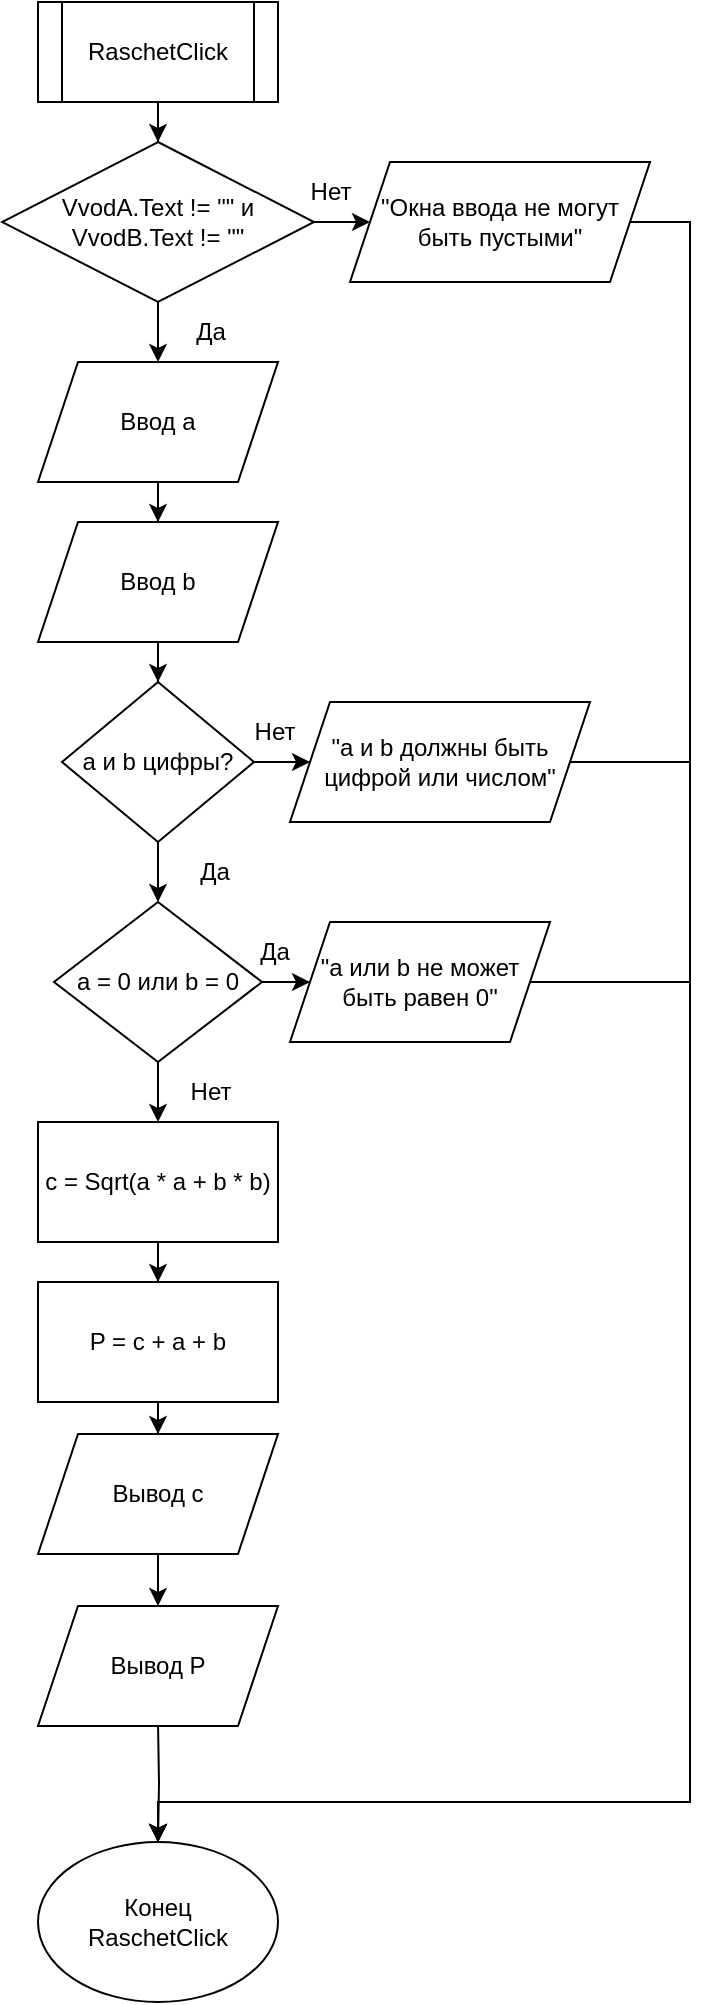 <mxfile version="22.1.2" type="device">
  <diagram id="C5RBs43oDa-KdzZeNtuy" name="Page-1">
    <mxGraphModel dx="712" dy="835" grid="0" gridSize="10" guides="1" tooltips="1" connect="1" arrows="1" fold="1" page="1" pageScale="1" pageWidth="827" pageHeight="1169" background="none" math="0" shadow="0">
      <root>
        <mxCell id="WIyWlLk6GJQsqaUBKTNV-0" />
        <mxCell id="WIyWlLk6GJQsqaUBKTNV-1" parent="WIyWlLk6GJQsqaUBKTNV-0" />
        <mxCell id="dsJjL89fr_DEks6VJugt-4" value="" style="edgeStyle=orthogonalEdgeStyle;rounded=0;orthogonalLoop=1;jettySize=auto;html=1;labelBackgroundColor=none;fontColor=default;" parent="WIyWlLk6GJQsqaUBKTNV-1" source="0hE_sN3JgscIVq8kgt5x-2" target="dsJjL89fr_DEks6VJugt-3" edge="1">
          <mxGeometry relative="1" as="geometry" />
        </mxCell>
        <mxCell id="0hE_sN3JgscIVq8kgt5x-2" value="RaschetClick" style="shape=process;whiteSpace=wrap;html=1;backgroundOutline=1;labelBackgroundColor=none;" parent="WIyWlLk6GJQsqaUBKTNV-1" vertex="1">
          <mxGeometry x="354" y="40" width="120" height="50" as="geometry" />
        </mxCell>
        <mxCell id="dsJjL89fr_DEks6VJugt-7" value="" style="edgeStyle=orthogonalEdgeStyle;rounded=0;orthogonalLoop=1;jettySize=auto;html=1;labelBackgroundColor=none;fontColor=default;" parent="WIyWlLk6GJQsqaUBKTNV-1" source="dsJjL89fr_DEks6VJugt-3" target="dsJjL89fr_DEks6VJugt-6" edge="1">
          <mxGeometry relative="1" as="geometry" />
        </mxCell>
        <mxCell id="dsJjL89fr_DEks6VJugt-41" value="" style="edgeStyle=orthogonalEdgeStyle;rounded=0;orthogonalLoop=1;jettySize=auto;html=1;labelBackgroundColor=none;fontColor=default;" parent="WIyWlLk6GJQsqaUBKTNV-1" source="dsJjL89fr_DEks6VJugt-3" target="dsJjL89fr_DEks6VJugt-40" edge="1">
          <mxGeometry relative="1" as="geometry" />
        </mxCell>
        <mxCell id="dsJjL89fr_DEks6VJugt-3" value="VvodA.Text != &quot;&quot; и VvodB.Text != &quot;&quot;" style="rhombus;whiteSpace=wrap;html=1;labelBackgroundColor=none;" parent="WIyWlLk6GJQsqaUBKTNV-1" vertex="1">
          <mxGeometry x="336" y="110" width="156" height="80" as="geometry" />
        </mxCell>
        <mxCell id="dsJjL89fr_DEks6VJugt-5" value="Да" style="text;html=1;align=center;verticalAlign=middle;resizable=0;points=[];autosize=1;strokeColor=none;fillColor=none;labelBackgroundColor=none;" parent="WIyWlLk6GJQsqaUBKTNV-1" vertex="1">
          <mxGeometry x="420" y="190" width="40" height="30" as="geometry" />
        </mxCell>
        <mxCell id="dsJjL89fr_DEks6VJugt-9" value="" style="edgeStyle=orthogonalEdgeStyle;rounded=0;orthogonalLoop=1;jettySize=auto;html=1;labelBackgroundColor=none;fontColor=default;" parent="WIyWlLk6GJQsqaUBKTNV-1" source="dsJjL89fr_DEks6VJugt-6" target="dsJjL89fr_DEks6VJugt-8" edge="1">
          <mxGeometry relative="1" as="geometry" />
        </mxCell>
        <mxCell id="dsJjL89fr_DEks6VJugt-6" value="Ввод a" style="shape=parallelogram;perimeter=parallelogramPerimeter;whiteSpace=wrap;html=1;fixedSize=1;labelBackgroundColor=none;" parent="WIyWlLk6GJQsqaUBKTNV-1" vertex="1">
          <mxGeometry x="354" y="220" width="120" height="60" as="geometry" />
        </mxCell>
        <mxCell id="dsJjL89fr_DEks6VJugt-15" value="" style="edgeStyle=orthogonalEdgeStyle;rounded=0;orthogonalLoop=1;jettySize=auto;html=1;labelBackgroundColor=none;fontColor=default;" parent="WIyWlLk6GJQsqaUBKTNV-1" source="dsJjL89fr_DEks6VJugt-8" target="dsJjL89fr_DEks6VJugt-14" edge="1">
          <mxGeometry relative="1" as="geometry" />
        </mxCell>
        <mxCell id="dsJjL89fr_DEks6VJugt-8" value="Ввод b" style="shape=parallelogram;perimeter=parallelogramPerimeter;whiteSpace=wrap;html=1;fixedSize=1;labelBackgroundColor=none;" parent="WIyWlLk6GJQsqaUBKTNV-1" vertex="1">
          <mxGeometry x="354" y="300" width="120" height="60" as="geometry" />
        </mxCell>
        <mxCell id="dsJjL89fr_DEks6VJugt-19" value="" style="edgeStyle=orthogonalEdgeStyle;rounded=0;orthogonalLoop=1;jettySize=auto;html=1;labelBackgroundColor=none;fontColor=default;" parent="WIyWlLk6GJQsqaUBKTNV-1" source="dsJjL89fr_DEks6VJugt-14" target="dsJjL89fr_DEks6VJugt-18" edge="1">
          <mxGeometry relative="1" as="geometry" />
        </mxCell>
        <mxCell id="dsJjL89fr_DEks6VJugt-44" value="" style="edgeStyle=orthogonalEdgeStyle;rounded=0;orthogonalLoop=1;jettySize=auto;html=1;labelBackgroundColor=none;fontColor=default;" parent="WIyWlLk6GJQsqaUBKTNV-1" source="dsJjL89fr_DEks6VJugt-14" target="dsJjL89fr_DEks6VJugt-43" edge="1">
          <mxGeometry relative="1" as="geometry" />
        </mxCell>
        <mxCell id="dsJjL89fr_DEks6VJugt-14" value="a и b цифры?" style="rhombus;whiteSpace=wrap;html=1;labelBackgroundColor=none;" parent="WIyWlLk6GJQsqaUBKTNV-1" vertex="1">
          <mxGeometry x="366" y="380" width="96" height="80" as="geometry" />
        </mxCell>
        <mxCell id="dsJjL89fr_DEks6VJugt-16" value="Да" style="text;html=1;align=center;verticalAlign=middle;resizable=0;points=[];autosize=1;strokeColor=none;fillColor=none;labelBackgroundColor=none;" parent="WIyWlLk6GJQsqaUBKTNV-1" vertex="1">
          <mxGeometry x="422" y="460" width="40" height="30" as="geometry" />
        </mxCell>
        <mxCell id="dsJjL89fr_DEks6VJugt-29" value="" style="edgeStyle=orthogonalEdgeStyle;rounded=0;orthogonalLoop=1;jettySize=auto;html=1;labelBackgroundColor=none;fontColor=default;" parent="WIyWlLk6GJQsqaUBKTNV-1" source="dsJjL89fr_DEks6VJugt-18" target="dsJjL89fr_DEks6VJugt-28" edge="1">
          <mxGeometry relative="1" as="geometry" />
        </mxCell>
        <mxCell id="dsJjL89fr_DEks6VJugt-49" value="" style="edgeStyle=orthogonalEdgeStyle;rounded=0;orthogonalLoop=1;jettySize=auto;html=1;labelBackgroundColor=none;fontColor=default;" parent="WIyWlLk6GJQsqaUBKTNV-1" source="dsJjL89fr_DEks6VJugt-18" target="dsJjL89fr_DEks6VJugt-48" edge="1">
          <mxGeometry relative="1" as="geometry" />
        </mxCell>
        <mxCell id="dsJjL89fr_DEks6VJugt-18" value="a = 0 или b = 0" style="rhombus;whiteSpace=wrap;html=1;labelBackgroundColor=none;" parent="WIyWlLk6GJQsqaUBKTNV-1" vertex="1">
          <mxGeometry x="362" y="490" width="104" height="80" as="geometry" />
        </mxCell>
        <mxCell id="dsJjL89fr_DEks6VJugt-20" value="Да" style="text;html=1;align=center;verticalAlign=middle;resizable=0;points=[];autosize=1;strokeColor=none;fillColor=none;labelBackgroundColor=none;" parent="WIyWlLk6GJQsqaUBKTNV-1" vertex="1">
          <mxGeometry x="452" y="500" width="40" height="30" as="geometry" />
        </mxCell>
        <mxCell id="dsJjL89fr_DEks6VJugt-21" value="Нет" style="text;html=1;align=center;verticalAlign=middle;resizable=0;points=[];autosize=1;strokeColor=none;fillColor=none;labelBackgroundColor=none;" parent="WIyWlLk6GJQsqaUBKTNV-1" vertex="1">
          <mxGeometry x="420" y="570" width="40" height="30" as="geometry" />
        </mxCell>
        <mxCell id="dsJjL89fr_DEks6VJugt-31" value="" style="edgeStyle=orthogonalEdgeStyle;rounded=0;orthogonalLoop=1;jettySize=auto;html=1;labelBackgroundColor=none;fontColor=default;" parent="WIyWlLk6GJQsqaUBKTNV-1" source="dsJjL89fr_DEks6VJugt-28" target="dsJjL89fr_DEks6VJugt-30" edge="1">
          <mxGeometry relative="1" as="geometry" />
        </mxCell>
        <mxCell id="dsJjL89fr_DEks6VJugt-28" value="с = Sqrt(a * a + b * b)" style="whiteSpace=wrap;html=1;labelBackgroundColor=none;" parent="WIyWlLk6GJQsqaUBKTNV-1" vertex="1">
          <mxGeometry x="354" y="600" width="120" height="60" as="geometry" />
        </mxCell>
        <mxCell id="6HVt7wXwkEtqmT_GjAGg-3" value="" style="edgeStyle=orthogonalEdgeStyle;rounded=0;orthogonalLoop=1;jettySize=auto;html=1;" parent="WIyWlLk6GJQsqaUBKTNV-1" source="dsJjL89fr_DEks6VJugt-30" target="6HVt7wXwkEtqmT_GjAGg-2" edge="1">
          <mxGeometry relative="1" as="geometry" />
        </mxCell>
        <mxCell id="dsJjL89fr_DEks6VJugt-30" value="P = c + a + b" style="whiteSpace=wrap;html=1;labelBackgroundColor=none;" parent="WIyWlLk6GJQsqaUBKTNV-1" vertex="1">
          <mxGeometry x="354" y="680" width="120" height="60" as="geometry" />
        </mxCell>
        <mxCell id="dsJjL89fr_DEks6VJugt-39" style="edgeStyle=orthogonalEdgeStyle;rounded=0;orthogonalLoop=1;jettySize=auto;html=1;entryX=0.5;entryY=0;entryDx=0;entryDy=0;labelBackgroundColor=none;fontColor=default;" parent="WIyWlLk6GJQsqaUBKTNV-1" target="dsJjL89fr_DEks6VJugt-38" edge="1">
          <mxGeometry relative="1" as="geometry">
            <mxPoint x="414" y="900" as="sourcePoint" />
          </mxGeometry>
        </mxCell>
        <mxCell id="dsJjL89fr_DEks6VJugt-38" value="Конец&lt;br&gt;RaschetClick" style="ellipse;whiteSpace=wrap;html=1;labelBackgroundColor=none;" parent="WIyWlLk6GJQsqaUBKTNV-1" vertex="1">
          <mxGeometry x="354" y="960" width="120" height="80" as="geometry" />
        </mxCell>
        <mxCell id="dsJjL89fr_DEks6VJugt-50" style="edgeStyle=orthogonalEdgeStyle;rounded=0;orthogonalLoop=1;jettySize=auto;html=1;entryX=0.5;entryY=0;entryDx=0;entryDy=0;exitX=1;exitY=0.5;exitDx=0;exitDy=0;labelBackgroundColor=none;fontColor=default;" parent="WIyWlLk6GJQsqaUBKTNV-1" source="dsJjL89fr_DEks6VJugt-40" target="dsJjL89fr_DEks6VJugt-38" edge="1">
          <mxGeometry relative="1" as="geometry">
            <Array as="points">
              <mxPoint x="680" y="150" />
              <mxPoint x="680" y="940" />
              <mxPoint x="414" y="940" />
            </Array>
          </mxGeometry>
        </mxCell>
        <mxCell id="dsJjL89fr_DEks6VJugt-40" value="&quot;Окна ввода не могут быть пустыми&quot;" style="shape=parallelogram;perimeter=parallelogramPerimeter;whiteSpace=wrap;html=1;fixedSize=1;labelBackgroundColor=none;" parent="WIyWlLk6GJQsqaUBKTNV-1" vertex="1">
          <mxGeometry x="510" y="120" width="150" height="60" as="geometry" />
        </mxCell>
        <mxCell id="dsJjL89fr_DEks6VJugt-42" value="Нет" style="text;html=1;align=center;verticalAlign=middle;resizable=0;points=[];autosize=1;strokeColor=none;fillColor=none;labelBackgroundColor=none;" parent="WIyWlLk6GJQsqaUBKTNV-1" vertex="1">
          <mxGeometry x="480" y="120" width="40" height="30" as="geometry" />
        </mxCell>
        <mxCell id="dsJjL89fr_DEks6VJugt-51" style="edgeStyle=orthogonalEdgeStyle;rounded=0;orthogonalLoop=1;jettySize=auto;html=1;entryX=0.5;entryY=0;entryDx=0;entryDy=0;exitX=1;exitY=0.5;exitDx=0;exitDy=0;labelBackgroundColor=none;fontColor=default;" parent="WIyWlLk6GJQsqaUBKTNV-1" source="dsJjL89fr_DEks6VJugt-43" target="dsJjL89fr_DEks6VJugt-38" edge="1">
          <mxGeometry relative="1" as="geometry">
            <Array as="points">
              <mxPoint x="680" y="420" />
              <mxPoint x="680" y="940" />
              <mxPoint x="414" y="940" />
            </Array>
          </mxGeometry>
        </mxCell>
        <mxCell id="dsJjL89fr_DEks6VJugt-43" value="&quot;a и b должны быть цифрой или числом&quot;" style="shape=parallelogram;perimeter=parallelogramPerimeter;whiteSpace=wrap;html=1;fixedSize=1;labelBackgroundColor=none;" parent="WIyWlLk6GJQsqaUBKTNV-1" vertex="1">
          <mxGeometry x="480" y="390" width="150" height="60" as="geometry" />
        </mxCell>
        <mxCell id="dsJjL89fr_DEks6VJugt-45" value="Нет" style="text;html=1;align=center;verticalAlign=middle;resizable=0;points=[];autosize=1;strokeColor=none;fillColor=none;labelBackgroundColor=none;" parent="WIyWlLk6GJQsqaUBKTNV-1" vertex="1">
          <mxGeometry x="452" y="390" width="40" height="30" as="geometry" />
        </mxCell>
        <mxCell id="dsJjL89fr_DEks6VJugt-53" style="edgeStyle=orthogonalEdgeStyle;rounded=0;orthogonalLoop=1;jettySize=auto;html=1;entryX=0.5;entryY=0;entryDx=0;entryDy=0;exitX=1;exitY=0.5;exitDx=0;exitDy=0;labelBackgroundColor=none;fontColor=default;" parent="WIyWlLk6GJQsqaUBKTNV-1" source="dsJjL89fr_DEks6VJugt-48" target="dsJjL89fr_DEks6VJugt-38" edge="1">
          <mxGeometry relative="1" as="geometry">
            <Array as="points">
              <mxPoint x="680" y="530" />
              <mxPoint x="680" y="940" />
              <mxPoint x="414" y="940" />
            </Array>
          </mxGeometry>
        </mxCell>
        <mxCell id="dsJjL89fr_DEks6VJugt-48" value="&quot;a или b не может быть равен 0&quot;" style="shape=parallelogram;perimeter=parallelogramPerimeter;whiteSpace=wrap;html=1;fixedSize=1;labelBackgroundColor=none;" parent="WIyWlLk6GJQsqaUBKTNV-1" vertex="1">
          <mxGeometry x="480" y="500" width="130" height="60" as="geometry" />
        </mxCell>
        <mxCell id="6HVt7wXwkEtqmT_GjAGg-5" value="" style="edgeStyle=orthogonalEdgeStyle;rounded=0;orthogonalLoop=1;jettySize=auto;html=1;" parent="WIyWlLk6GJQsqaUBKTNV-1" source="6HVt7wXwkEtqmT_GjAGg-2" target="6HVt7wXwkEtqmT_GjAGg-4" edge="1">
          <mxGeometry relative="1" as="geometry" />
        </mxCell>
        <mxCell id="6HVt7wXwkEtqmT_GjAGg-2" value="Вывод c" style="shape=parallelogram;perimeter=parallelogramPerimeter;whiteSpace=wrap;html=1;fixedSize=1;labelBackgroundColor=none;" parent="WIyWlLk6GJQsqaUBKTNV-1" vertex="1">
          <mxGeometry x="354" y="756" width="120" height="60" as="geometry" />
        </mxCell>
        <mxCell id="6HVt7wXwkEtqmT_GjAGg-4" value="Вывод P" style="shape=parallelogram;perimeter=parallelogramPerimeter;whiteSpace=wrap;html=1;fixedSize=1;labelBackgroundColor=none;" parent="WIyWlLk6GJQsqaUBKTNV-1" vertex="1">
          <mxGeometry x="354" y="842" width="120" height="60" as="geometry" />
        </mxCell>
      </root>
    </mxGraphModel>
  </diagram>
</mxfile>
